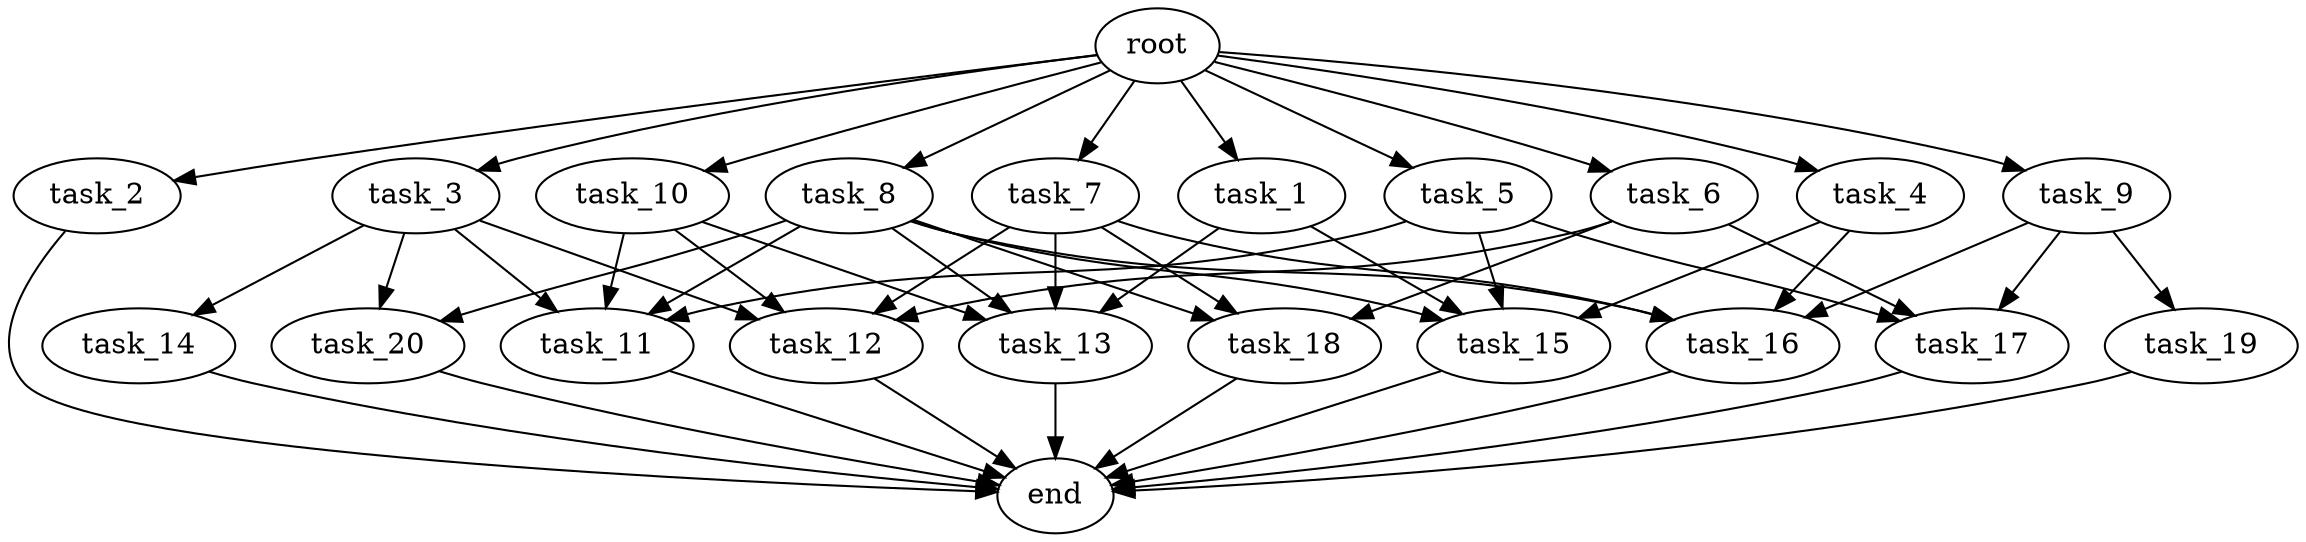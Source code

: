 digraph G {
  root [size="0.000000e+00"];
  task_1 [size="3.843876e+10"];
  task_2 [size="9.844497e+10"];
  task_3 [size="6.140042e+10"];
  task_4 [size="5.210534e+10"];
  task_5 [size="7.116347e+10"];
  task_6 [size="5.975128e+10"];
  task_7 [size="9.457213e+10"];
  task_8 [size="8.202467e+10"];
  task_9 [size="6.403273e+10"];
  task_10 [size="4.390282e+10"];
  task_11 [size="2.017871e+10"];
  task_12 [size="6.569185e+10"];
  task_13 [size="8.039295e+10"];
  task_14 [size="2.860779e+10"];
  task_15 [size="3.370599e+09"];
  task_16 [size="5.995550e+10"];
  task_17 [size="5.158621e+10"];
  task_18 [size="2.317478e+10"];
  task_19 [size="1.695659e+10"];
  task_20 [size="3.615753e+09"];
  end [size="0.000000e+00"];

  root -> task_1 [size="1.000000e-12"];
  root -> task_2 [size="1.000000e-12"];
  root -> task_3 [size="1.000000e-12"];
  root -> task_4 [size="1.000000e-12"];
  root -> task_5 [size="1.000000e-12"];
  root -> task_6 [size="1.000000e-12"];
  root -> task_7 [size="1.000000e-12"];
  root -> task_8 [size="1.000000e-12"];
  root -> task_9 [size="1.000000e-12"];
  root -> task_10 [size="1.000000e-12"];
  task_1 -> task_13 [size="2.009824e+08"];
  task_1 -> task_15 [size="8.426498e+06"];
  task_2 -> end [size="1.000000e-12"];
  task_3 -> task_11 [size="5.044677e+07"];
  task_3 -> task_12 [size="1.642296e+08"];
  task_3 -> task_14 [size="2.860779e+08"];
  task_3 -> task_20 [size="1.807876e+07"];
  task_4 -> task_15 [size="8.426498e+06"];
  task_4 -> task_16 [size="1.498887e+08"];
  task_5 -> task_11 [size="5.044677e+07"];
  task_5 -> task_15 [size="8.426498e+06"];
  task_5 -> task_17 [size="1.719540e+08"];
  task_6 -> task_12 [size="1.642296e+08"];
  task_6 -> task_17 [size="1.719540e+08"];
  task_6 -> task_18 [size="7.724927e+07"];
  task_7 -> task_12 [size="1.642296e+08"];
  task_7 -> task_13 [size="2.009824e+08"];
  task_7 -> task_16 [size="1.498887e+08"];
  task_7 -> task_18 [size="7.724927e+07"];
  task_8 -> task_11 [size="5.044677e+07"];
  task_8 -> task_13 [size="2.009824e+08"];
  task_8 -> task_15 [size="8.426498e+06"];
  task_8 -> task_16 [size="1.498887e+08"];
  task_8 -> task_18 [size="7.724927e+07"];
  task_8 -> task_20 [size="1.807876e+07"];
  task_9 -> task_16 [size="1.498887e+08"];
  task_9 -> task_17 [size="1.719540e+08"];
  task_9 -> task_19 [size="1.695659e+08"];
  task_10 -> task_11 [size="5.044677e+07"];
  task_10 -> task_12 [size="1.642296e+08"];
  task_10 -> task_13 [size="2.009824e+08"];
  task_11 -> end [size="1.000000e-12"];
  task_12 -> end [size="1.000000e-12"];
  task_13 -> end [size="1.000000e-12"];
  task_14 -> end [size="1.000000e-12"];
  task_15 -> end [size="1.000000e-12"];
  task_16 -> end [size="1.000000e-12"];
  task_17 -> end [size="1.000000e-12"];
  task_18 -> end [size="1.000000e-12"];
  task_19 -> end [size="1.000000e-12"];
  task_20 -> end [size="1.000000e-12"];
}
